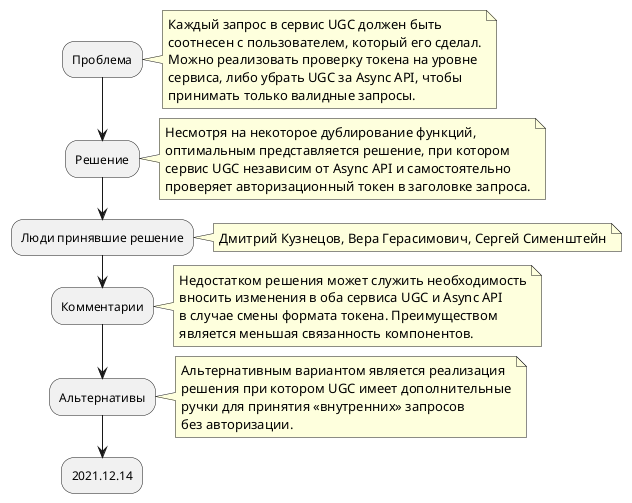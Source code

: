 @startuml

:Проблема;
note right
  Каждый запрос в сервис UGC должен быть
  соотнесен с пользователем, который его сделал.
  Можно реализовать проверку токена на уровне
  сервиса, либо убрать UGC за Async API, чтобы
  принимать только валидные запросы.
end note

:Решение;
note right
  Несмотря на некоторое дублирование функций,
  оптимальным представляется решение, при котором
  сервис UGC независим от Async API и самостоятельно
  проверяет авторизационный токен в заголовке запроса.
end note

:Люди принявшие решение;
note right
  Дмитрий Кузнецов, Вера Герасимович, Сергей Сименштейн
end note

:Комментарии;
note right
  Недостатком решения может служить необходимость
  вносить изменения в оба сервиса UGC и Async API
  в случае смены формата токена. Преимуществом
  является меньшая связанность компонентов.
end note

:Альтернативы;
note right
  Альтернативным вариантом является реализация
  решения при котором UGC имеет дополнительные
  ручки для принятия «внутренних» запросов
  без авторизации.
end note

:2021.12.14;

@enduml
